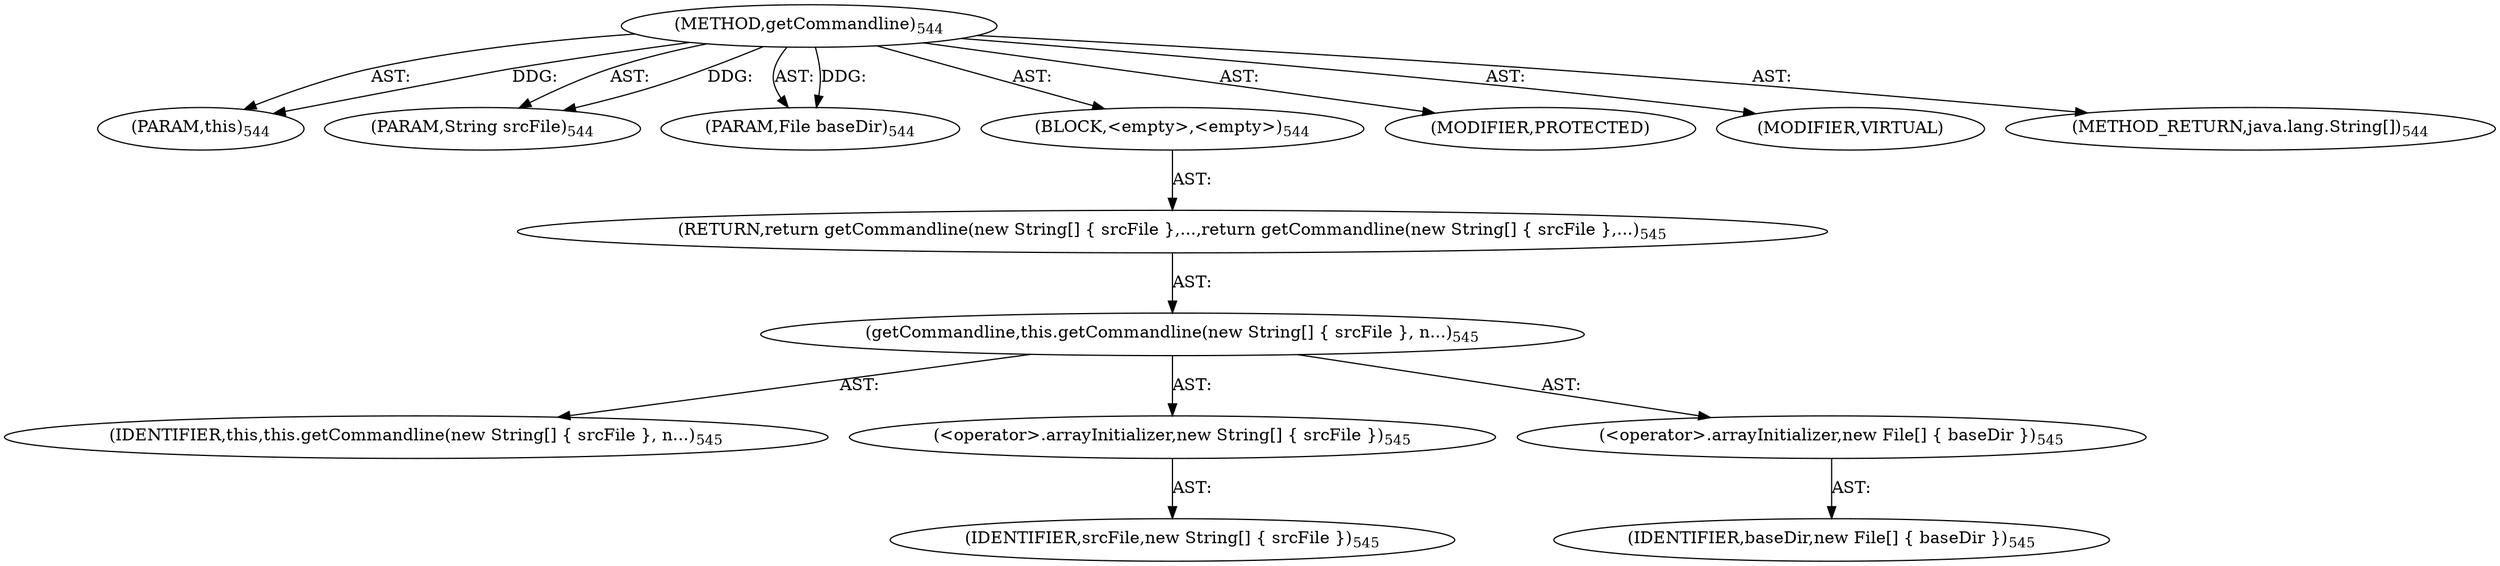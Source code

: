 digraph "getCommandline" {  
"111669149714" [label = <(METHOD,getCommandline)<SUB>544</SUB>> ]
"115964117002" [label = <(PARAM,this)<SUB>544</SUB>> ]
"115964117029" [label = <(PARAM,String srcFile)<SUB>544</SUB>> ]
"115964117030" [label = <(PARAM,File baseDir)<SUB>544</SUB>> ]
"25769803854" [label = <(BLOCK,&lt;empty&gt;,&lt;empty&gt;)<SUB>544</SUB>> ]
"146028888068" [label = <(RETURN,return getCommandline(new String[] { srcFile },...,return getCommandline(new String[] { srcFile },...)<SUB>545</SUB>> ]
"30064771530" [label = <(getCommandline,this.getCommandline(new String[] { srcFile }, n...)<SUB>545</SUB>> ]
"68719476773" [label = <(IDENTIFIER,this,this.getCommandline(new String[] { srcFile }, n...)<SUB>545</SUB>> ]
"30064771531" [label = <(&lt;operator&gt;.arrayInitializer,new String[] { srcFile })<SUB>545</SUB>> ]
"68719477172" [label = <(IDENTIFIER,srcFile,new String[] { srcFile })<SUB>545</SUB>> ]
"30064771532" [label = <(&lt;operator&gt;.arrayInitializer,new File[] { baseDir })<SUB>545</SUB>> ]
"68719477173" [label = <(IDENTIFIER,baseDir,new File[] { baseDir })<SUB>545</SUB>> ]
"133143986228" [label = <(MODIFIER,PROTECTED)> ]
"133143986229" [label = <(MODIFIER,VIRTUAL)> ]
"128849018898" [label = <(METHOD_RETURN,java.lang.String[])<SUB>544</SUB>> ]
  "111669149714" -> "115964117002"  [ label = "AST: "] 
  "111669149714" -> "115964117029"  [ label = "AST: "] 
  "111669149714" -> "115964117030"  [ label = "AST: "] 
  "111669149714" -> "25769803854"  [ label = "AST: "] 
  "111669149714" -> "133143986228"  [ label = "AST: "] 
  "111669149714" -> "133143986229"  [ label = "AST: "] 
  "111669149714" -> "128849018898"  [ label = "AST: "] 
  "25769803854" -> "146028888068"  [ label = "AST: "] 
  "146028888068" -> "30064771530"  [ label = "AST: "] 
  "30064771530" -> "68719476773"  [ label = "AST: "] 
  "30064771530" -> "30064771531"  [ label = "AST: "] 
  "30064771530" -> "30064771532"  [ label = "AST: "] 
  "30064771531" -> "68719477172"  [ label = "AST: "] 
  "30064771532" -> "68719477173"  [ label = "AST: "] 
  "111669149714" -> "115964117002"  [ label = "DDG: "] 
  "111669149714" -> "115964117029"  [ label = "DDG: "] 
  "111669149714" -> "115964117030"  [ label = "DDG: "] 
}
